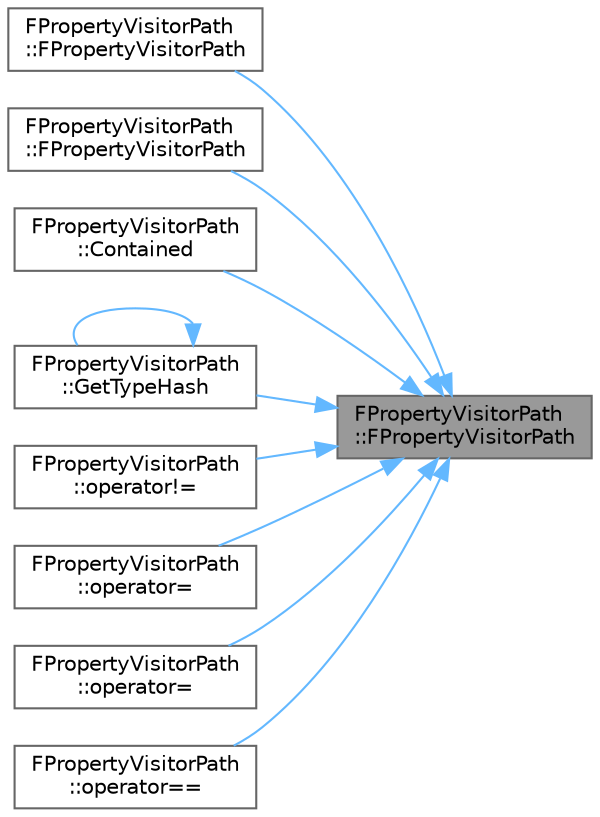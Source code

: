 digraph "FPropertyVisitorPath::FPropertyVisitorPath"
{
 // INTERACTIVE_SVG=YES
 // LATEX_PDF_SIZE
  bgcolor="transparent";
  edge [fontname=Helvetica,fontsize=10,labelfontname=Helvetica,labelfontsize=10];
  node [fontname=Helvetica,fontsize=10,shape=box,height=0.2,width=0.4];
  rankdir="RL";
  Node1 [id="Node000001",label="FPropertyVisitorPath\l::FPropertyVisitorPath",height=0.2,width=0.4,color="gray40", fillcolor="grey60", style="filled", fontcolor="black",tooltip=" "];
  Node1 -> Node2 [id="edge1_Node000001_Node000002",dir="back",color="steelblue1",style="solid",tooltip=" "];
  Node2 [id="Node000002",label="FPropertyVisitorPath\l::FPropertyVisitorPath",height=0.2,width=0.4,color="grey40", fillcolor="white", style="filled",URL="$d0/d9e/structFPropertyVisitorPath.html#a7a5ea66b0f64e3600f2e4d0d0c7197d8",tooltip=" "];
  Node1 -> Node3 [id="edge2_Node000001_Node000003",dir="back",color="steelblue1",style="solid",tooltip=" "];
  Node3 [id="Node000003",label="FPropertyVisitorPath\l::FPropertyVisitorPath",height=0.2,width=0.4,color="grey40", fillcolor="white", style="filled",URL="$d0/d9e/structFPropertyVisitorPath.html#a785fa7380e1fb54fa227dfa31221598d",tooltip=" "];
  Node1 -> Node4 [id="edge3_Node000001_Node000004",dir="back",color="steelblue1",style="solid",tooltip=" "];
  Node4 [id="Node000004",label="FPropertyVisitorPath\l::Contained",height=0.2,width=0.4,color="grey40", fillcolor="white", style="filled",URL="$d0/d9e/structFPropertyVisitorPath.html#a52e022d6ebba7c55119a661fde177534",tooltip="Is this property path contained in the specified one."];
  Node1 -> Node5 [id="edge4_Node000001_Node000005",dir="back",color="steelblue1",style="solid",tooltip=" "];
  Node5 [id="Node000005",label="FPropertyVisitorPath\l::GetTypeHash",height=0.2,width=0.4,color="grey40", fillcolor="white", style="filled",URL="$d0/d9e/structFPropertyVisitorPath.html#a59afc6fe1423f21025a351f66017204c",tooltip=" "];
  Node5 -> Node5 [id="edge5_Node000005_Node000005",dir="back",color="steelblue1",style="solid",tooltip=" "];
  Node1 -> Node6 [id="edge6_Node000001_Node000006",dir="back",color="steelblue1",style="solid",tooltip=" "];
  Node6 [id="Node000006",label="FPropertyVisitorPath\l::operator!=",height=0.2,width=0.4,color="grey40", fillcolor="white", style="filled",URL="$d0/d9e/structFPropertyVisitorPath.html#a3a902dee591597e76c56b8f97d473aef",tooltip=" "];
  Node1 -> Node7 [id="edge7_Node000001_Node000007",dir="back",color="steelblue1",style="solid",tooltip=" "];
  Node7 [id="Node000007",label="FPropertyVisitorPath\l::operator=",height=0.2,width=0.4,color="grey40", fillcolor="white", style="filled",URL="$d0/d9e/structFPropertyVisitorPath.html#a78e5ca86b5895cc3e4e497458fa17229",tooltip=" "];
  Node1 -> Node8 [id="edge8_Node000001_Node000008",dir="back",color="steelblue1",style="solid",tooltip=" "];
  Node8 [id="Node000008",label="FPropertyVisitorPath\l::operator=",height=0.2,width=0.4,color="grey40", fillcolor="white", style="filled",URL="$d0/d9e/structFPropertyVisitorPath.html#a3a02d49dde037f32c3d2255ce9c8d84e",tooltip=" "];
  Node1 -> Node9 [id="edge9_Node000001_Node000009",dir="back",color="steelblue1",style="solid",tooltip=" "];
  Node9 [id="Node000009",label="FPropertyVisitorPath\l::operator==",height=0.2,width=0.4,color="grey40", fillcolor="white", style="filled",URL="$d0/d9e/structFPropertyVisitorPath.html#aee7e5d64858b90fe5f9c83b69bfbade4",tooltip=" "];
}

